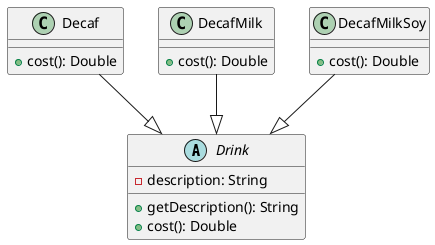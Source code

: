 @startuml

abstract class Drink {
    - description: String
    + getDescription(): String
    + cost(): Double
}

class Decaf {
    + cost(): Double
}

class DecafMilk {
    + cost(): Double
}

class DecafMilkSoy {
    + cost(): Double
}

Decaf --|> Drink
DecafMilk --|> Drink
DecafMilkSoy --|> Drink

@enduml